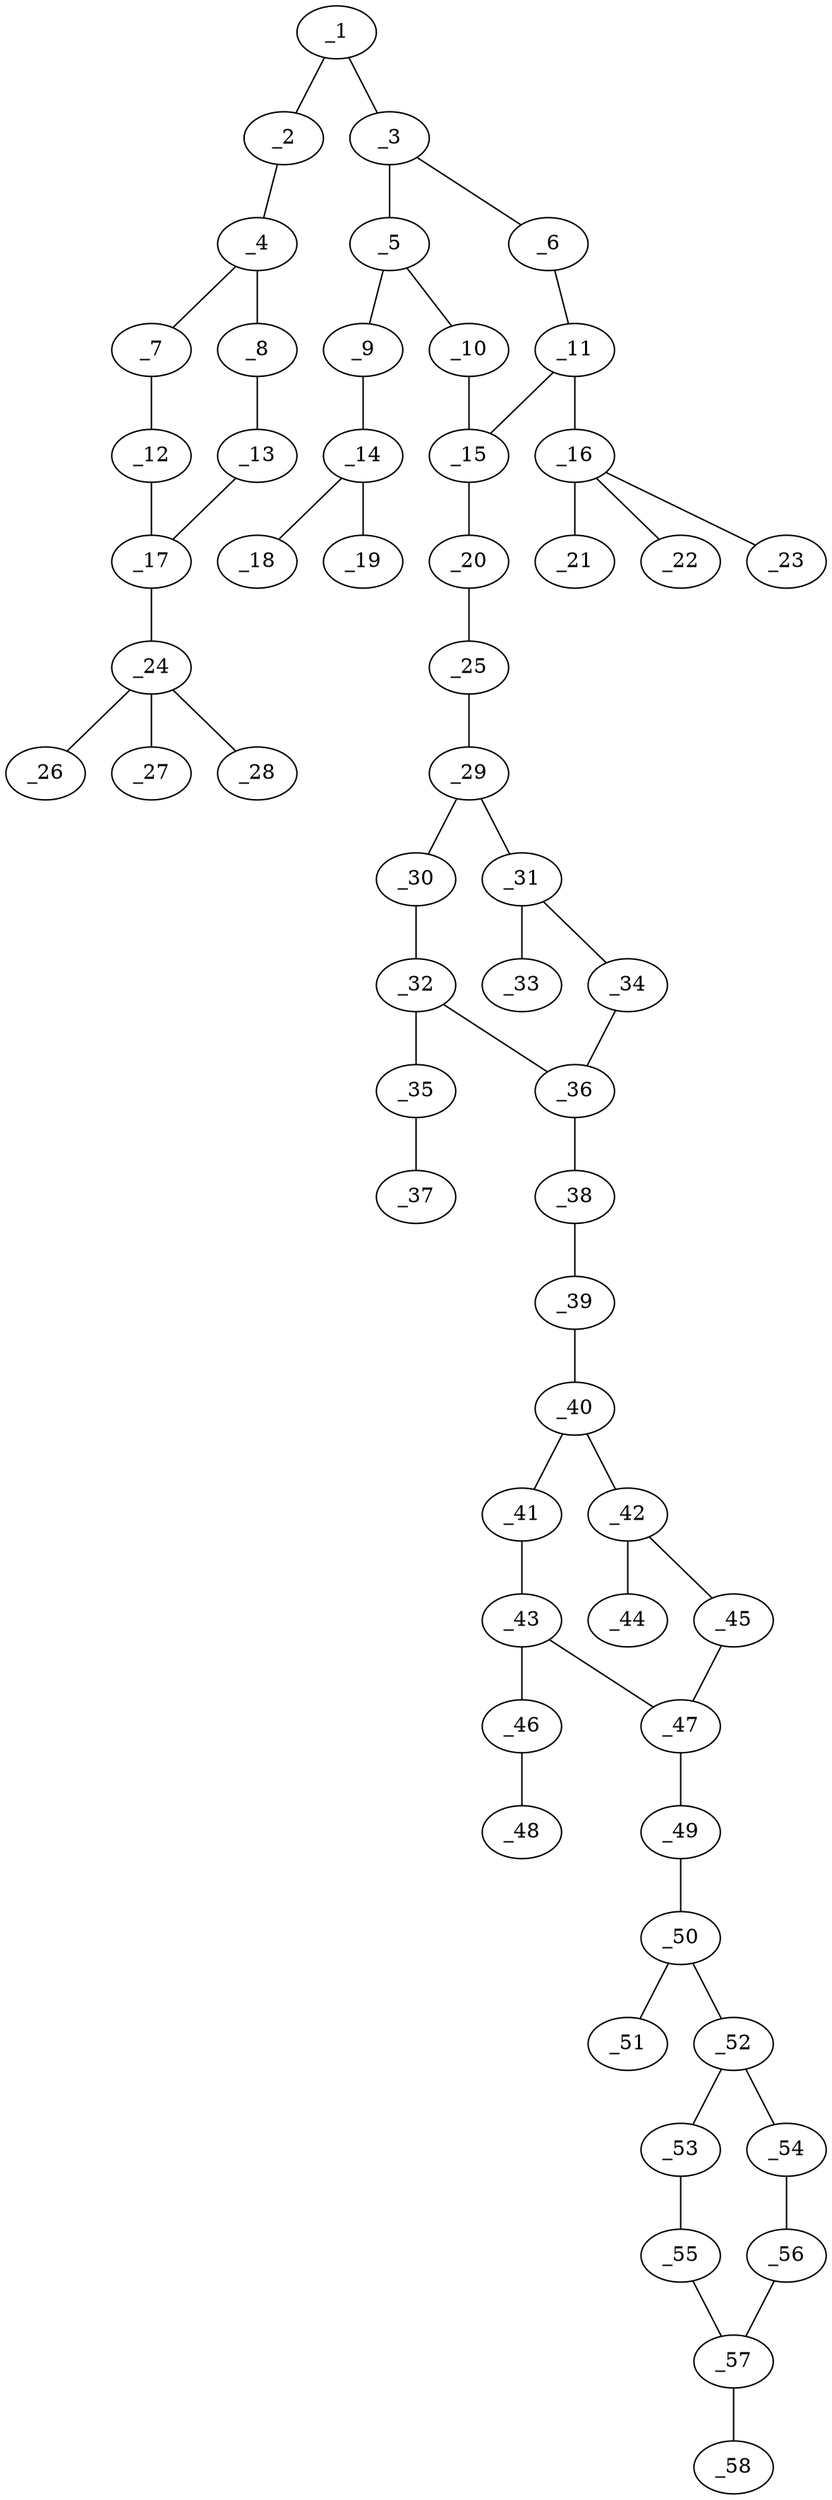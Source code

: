 graph molid78746 {
	_1	 [charge=0,
		chem=4,
		symbol="N  ",
		x="18.4545",
		y="-2"];
	_2	 [charge=0,
		chem=4,
		symbol="N  ",
		x="19.3205",
		y="-1.5"];
	_1 -- _2	 [valence=2];
	_3	 [charge=0,
		chem=1,
		symbol="C  ",
		x="17.5884",
		y="-1.5"];
	_1 -- _3	 [valence=1];
	_4	 [charge=0,
		chem=1,
		symbol="C  ",
		x="20.1865",
		y="-2"];
	_2 -- _4	 [valence=1];
	_5	 [charge=0,
		chem=1,
		symbol="C  ",
		x="16.7224",
		y="-2"];
	_3 -- _5	 [valence=2];
	_6	 [charge=0,
		chem=1,
		symbol="C  ",
		x="17.5884",
		y="-0.5"];
	_3 -- _6	 [valence=1];
	_7	 [charge=0,
		chem=1,
		symbol="C  ",
		x="20.1865",
		y="-3"];
	_4 -- _7	 [valence=2];
	_8	 [charge=0,
		chem=1,
		symbol="C  ",
		x="21.0525",
		y="-1.5"];
	_4 -- _8	 [valence=1];
	_9	 [charge=0,
		chem=4,
		symbol="N  ",
		x="16.7224",
		y="-3"];
	_5 -- _9	 [valence=1];
	_10	 [charge=0,
		chem=1,
		symbol="C  ",
		x="15.8564",
		y="-1.5"];
	_5 -- _10	 [valence=1];
	_11	 [charge=0,
		chem=1,
		symbol="C  ",
		x="16.7224",
		y=0];
	_6 -- _11	 [valence=2];
	_12	 [charge=0,
		chem=1,
		symbol="C  ",
		x="21.0525",
		y="-3.5"];
	_7 -- _12	 [valence=1];
	_13	 [charge=0,
		chem=1,
		symbol="C  ",
		x="21.9186",
		y="-2"];
	_8 -- _13	 [valence=2];
	_14	 [charge=0,
		chem=1,
		symbol="C  ",
		x="15.8564",
		y="-3.5"];
	_9 -- _14	 [valence=1];
	_15	 [charge=0,
		chem=1,
		symbol="C  ",
		x="15.8564",
		y="-0.5"];
	_10 -- _15	 [valence=2];
	_11 -- _15	 [valence=1];
	_16	 [charge=0,
		chem=5,
		symbol="S  ",
		x="16.7224",
		y=1];
	_11 -- _16	 [valence=1];
	_17	 [charge=0,
		chem=1,
		symbol="C  ",
		x="21.9186",
		y="-3"];
	_12 -- _17	 [valence=2];
	_13 -- _17	 [valence=1];
	_18	 [charge=0,
		chem=1,
		symbol="C  ",
		x="15.8564",
		y="-4.5"];
	_14 -- _18	 [valence=1];
	_19	 [charge=0,
		chem=2,
		symbol="O  ",
		x="14.9904",
		y="-3"];
	_14 -- _19	 [valence=2];
	_20	 [charge=0,
		chem=4,
		symbol="N  ",
		x="14.9904",
		y=0];
	_15 -- _20	 [valence=1];
	_21	 [charge=0,
		chem=2,
		symbol="O  ",
		x="16.7224",
		y=2];
	_16 -- _21	 [valence=2];
	_22	 [charge=0,
		chem=2,
		symbol="O  ",
		x="15.7224",
		y=1];
	_16 -- _22	 [valence=2];
	_23	 [charge=0,
		chem=2,
		symbol="O  ",
		x="17.7224",
		y=1];
	_16 -- _23	 [valence=1];
	_24	 [charge=0,
		chem=5,
		symbol="S  ",
		x="22.7846",
		y="-3.5"];
	_17 -- _24	 [valence=1];
	_25	 [charge=0,
		chem=4,
		symbol="N  ",
		x="14.1243",
		y="-0.5"];
	_20 -- _25	 [valence=2];
	_26	 [charge=0,
		chem=2,
		symbol="O  ",
		x="23.6506",
		y="-4"];
	_24 -- _26	 [valence=2];
	_27	 [charge=0,
		chem=2,
		symbol="O  ",
		x="22.2846",
		y="-4.3661"];
	_24 -- _27	 [valence=2];
	_28	 [charge=0,
		chem=2,
		symbol="O  ",
		x="23.2846",
		y="-2.634"];
	_24 -- _28	 [valence=1];
	_29	 [charge=0,
		chem=1,
		symbol="C  ",
		x="13.2583",
		y=0];
	_25 -- _29	 [valence=1];
	_30	 [charge=0,
		chem=1,
		symbol="C  ",
		x="13.2583",
		y=1];
	_29 -- _30	 [valence=2];
	_31	 [charge=0,
		chem=1,
		symbol="C  ",
		x="12.3923",
		y="-0.5"];
	_29 -- _31	 [valence=1];
	_32	 [charge=0,
		chem=1,
		symbol="C  ",
		x="12.3923",
		y="1.5"];
	_30 -- _32	 [valence=1];
	_33	 [charge=0,
		chem=1,
		symbol="C  ",
		x="12.3923",
		y="-1.5"];
	_31 -- _33	 [valence=1];
	_34	 [charge=0,
		chem=1,
		symbol="C  ",
		x="11.5263",
		y=0];
	_31 -- _34	 [valence=2];
	_35	 [charge=0,
		chem=2,
		symbol="O  ",
		x="12.3923",
		y="2.5"];
	_32 -- _35	 [valence=1];
	_36	 [charge=0,
		chem=1,
		symbol="C  ",
		x="11.5263",
		y=1];
	_32 -- _36	 [valence=2];
	_34 -- _36	 [valence=1];
	_37	 [charge=0,
		chem=1,
		symbol="C  ",
		x="11.5263",
		y=3];
	_35 -- _37	 [valence=1];
	_38	 [charge=0,
		chem=4,
		symbol="N  ",
		x="10.6602",
		y="1.5"];
	_36 -- _38	 [valence=1];
	_39	 [charge=0,
		chem=4,
		symbol="N  ",
		x="9.7942",
		y=1];
	_38 -- _39	 [valence=2];
	_40	 [charge=0,
		chem=1,
		symbol="C  ",
		x="8.9282",
		y="1.5"];
	_39 -- _40	 [valence=1];
	_41	 [charge=0,
		chem=1,
		symbol="C  ",
		x="8.9282",
		y="2.5"];
	_40 -- _41	 [valence=2];
	_42	 [charge=0,
		chem=1,
		symbol="C  ",
		x="8.0622",
		y=1];
	_40 -- _42	 [valence=1];
	_43	 [charge=0,
		chem=1,
		symbol="C  ",
		x="8.0622",
		y=3];
	_41 -- _43	 [valence=1];
	_44	 [charge=0,
		chem=1,
		symbol="C  ",
		x="8.0622",
		y=0];
	_42 -- _44	 [valence=1];
	_45	 [charge=0,
		chem=1,
		symbol="C  ",
		x="7.1961",
		y="1.5"];
	_42 -- _45	 [valence=2];
	_46	 [charge=0,
		chem=2,
		symbol="O  ",
		x="8.0622",
		y=4];
	_43 -- _46	 [valence=1];
	_47	 [charge=0,
		chem=1,
		symbol="C  ",
		x="7.1961",
		y="2.5"];
	_43 -- _47	 [valence=2];
	_45 -- _47	 [valence=1];
	_48	 [charge=0,
		chem=1,
		symbol="C  ",
		x="7.1962",
		y="4.5"];
	_46 -- _48	 [valence=1];
	_49	 [charge=0,
		chem=4,
		symbol="N  ",
		x="6.3301",
		y=3];
	_47 -- _49	 [valence=1];
	_50	 [charge=0,
		chem=1,
		symbol="C  ",
		x="5.4641",
		y="2.5"];
	_49 -- _50	 [valence=1];
	_51	 [charge=0,
		chem=2,
		symbol="O  ",
		x="5.4641",
		y="1.5"];
	_50 -- _51	 [valence=2];
	_52	 [charge=0,
		chem=1,
		symbol="C  ",
		x="4.5981",
		y=3];
	_50 -- _52	 [valence=1];
	_53	 [charge=0,
		chem=1,
		symbol="C  ",
		x="4.5981",
		y=4];
	_52 -- _53	 [valence=2];
	_54	 [charge=0,
		chem=1,
		symbol="C  ",
		x="3.732",
		y="2.5"];
	_52 -- _54	 [valence=1];
	_55	 [charge=0,
		chem=1,
		symbol="C  ",
		x="3.7321",
		y="4.5"];
	_53 -- _55	 [valence=1];
	_56	 [charge=0,
		chem=1,
		symbol="C  ",
		x="2.866",
		y=3];
	_54 -- _56	 [valence=2];
	_57	 [charge=0,
		chem=1,
		symbol="C  ",
		x="2.866",
		y=4];
	_55 -- _57	 [valence=2];
	_56 -- _57	 [valence=1];
	_58	 [charge=0,
		chem=4,
		symbol="N  ",
		x=2,
		y="4.5"];
	_57 -- _58	 [valence=1];
}
